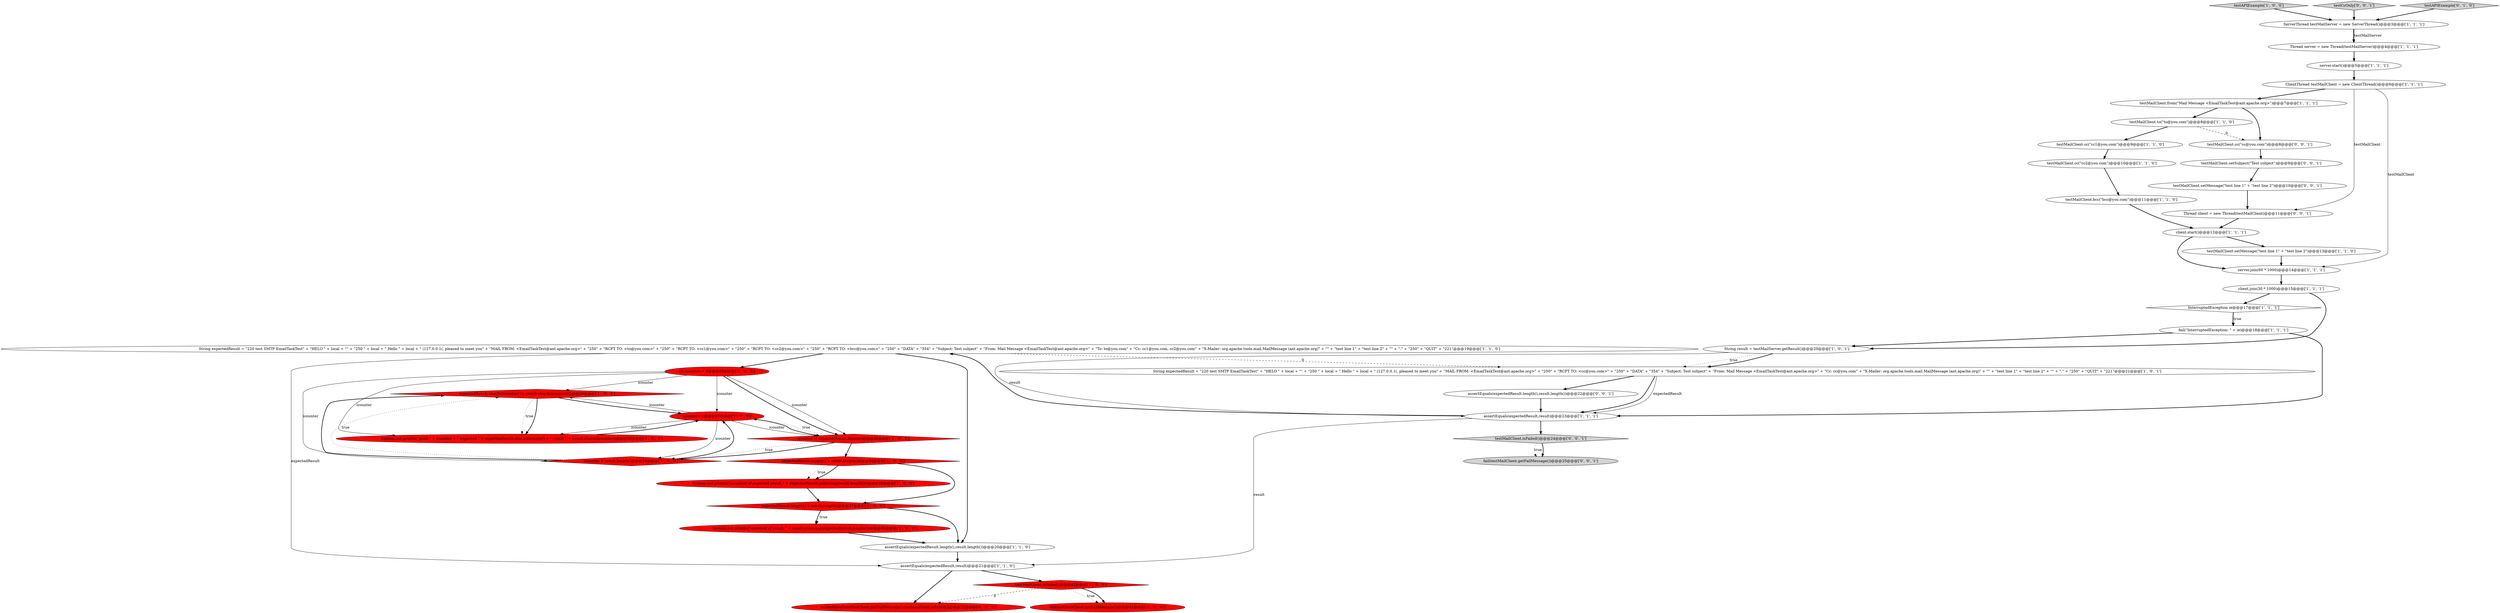 digraph {
11 [style = filled, label = "System.out.println(\"excedent of expected result \" + expectedResult.substring(result.length()))@@@35@@@['1', '0', '0']", fillcolor = red, shape = ellipse image = "AAA1AAABBB1BBB"];
0 [style = filled, label = "ServerThread testMailServer = new ServerThread()@@@3@@@['1', '1', '1']", fillcolor = white, shape = ellipse image = "AAA0AAABBB1BBB"];
13 [style = filled, label = "expectedResult.charAt(icounter) != result.charAt(icounter)@@@29@@@['1', '0', '0']", fillcolor = red, shape = diamond image = "AAA1AAABBB1BBB"];
4 [style = filled, label = "icounter < result.length()@@@28@@@['1', '0', '0']", fillcolor = red, shape = diamond image = "AAA1AAABBB1BBB"];
2 [style = filled, label = "server.join(60 * 1000)@@@14@@@['1', '1', '1']", fillcolor = white, shape = ellipse image = "AAA0AAABBB1BBB"];
35 [style = filled, label = "assertFalse(testMailClient.getFailMessage(),testMailClient.isFailed())@@@22@@@['0', '1', '0']", fillcolor = red, shape = ellipse image = "AAA1AAABBB2BBB"];
38 [style = filled, label = "testMailClient.isFailed()@@@24@@@['0', '0', '1']", fillcolor = lightgray, shape = diamond image = "AAA0AAABBB3BBB"];
30 [style = filled, label = "client.start()@@@12@@@['1', '1', '1']", fillcolor = white, shape = ellipse image = "AAA0AAABBB1BBB"];
21 [style = filled, label = "icounter++@@@27@@@['1', '0', '0']", fillcolor = red, shape = ellipse image = "AAA1AAABBB1BBB"];
28 [style = filled, label = "testMailClient.cc(\"cc2@you.com\")@@@10@@@['1', '1', '0']", fillcolor = white, shape = ellipse image = "AAA0AAABBB1BBB"];
33 [style = filled, label = "String expectedResult = \"220 test SMTP EmailTaskTest\" + \"HELO \" + local + \"\" + \"250 \" + local + \" Hello \" + local + \" (127.0.0.1(, pleased to meet you\" + \"MAIL FROM: <EmailTaskTest@ant.apache.org>\" + \"250\" + \"RCPT TO: <to@you.com>\" + \"250\" + \"RCPT TO: <cc1@you.com>\" + \"250\" + \"RCPT TO: <cc2@you.com>\" + \"250\" + \"RCPT TO: <bcc@you.com>\" + \"250\" + \"DATA\" + \"354\" + \"Subject: Test subject\" + \"From: Mail Message <EmailTaskTest@ant.apache.org>\" + \"To: to@you.com\" + \"Cc: cc1@you.com, cc2@you.com\" + \"X-Mailer: org.apache.tools.mail.MailMessage (ant.apache.org)\" + \"\" + \"test line 1\" + \"test line 2\" + \"\" + \".\" + \"250\" + \"QUIT\" + \"221\"@@@19@@@['1', '1', '0']", fillcolor = white, shape = ellipse image = "AAA0AAABBB1BBB"];
23 [style = filled, label = "icounter < expectedResult.length()@@@26@@@['1', '0', '0']", fillcolor = red, shape = diamond image = "AAA1AAABBB1BBB"];
15 [style = filled, label = "testAPIExample['1', '0', '0']", fillcolor = lightgray, shape = diamond image = "AAA0AAABBB1BBB"];
26 [style = filled, label = "server.start()@@@5@@@['1', '1', '1']", fillcolor = white, shape = ellipse image = "AAA0AAABBB1BBB"];
42 [style = filled, label = "testCcOnly['0', '0', '1']", fillcolor = lightgray, shape = diamond image = "AAA0AAABBB3BBB"];
32 [style = filled, label = "expectedResult.length() > result.length()@@@34@@@['1', '0', '0']", fillcolor = red, shape = diamond image = "AAA1AAABBB1BBB"];
29 [style = filled, label = "assertEquals(expectedResult,result)@@@23@@@['1', '1', '1']", fillcolor = white, shape = ellipse image = "AAA0AAABBB1BBB"];
36 [style = filled, label = "assertEquals(expectedResult.length(),result.length())@@@22@@@['0', '0', '1']", fillcolor = white, shape = ellipse image = "AAA0AAABBB3BBB"];
37 [style = filled, label = "Thread client = new Thread(testMailClient)@@@11@@@['0', '0', '1']", fillcolor = white, shape = ellipse image = "AAA0AAABBB3BBB"];
6 [style = filled, label = "String expectedResult = \"220 test SMTP EmailTaskTest\" + \"HELO \" + local + \"\" + \"250 \" + local + \" Hello \" + local + \" (127.0.0.1(, pleased to meet you\" + \"MAIL FROM: <EmailTaskTest@ant.apache.org>\" + \"250\" + \"RCPT TO: <cc@you.com>\" + \"250\" + \"DATA\" + \"354\" + \"Subject: Test subject\" + \"From: Mail Message <EmailTaskTest@ant.apache.org>\" + \"Cc: cc@you.com\" + \"X-Mailer: org.apache.tools.mail.MailMessage (ant.apache.org)\" + \"\" + \"test line 1\" + \"test line 2\" + \"\" + \".\" + \"250\" + \"QUIT\" + \"221\"@@@21@@@['1', '0', '1']", fillcolor = white, shape = ellipse image = "AAA0AAABBB1BBB"];
20 [style = filled, label = "fail(\"InterruptedException: \" + ie)@@@18@@@['1', '1', '1']", fillcolor = white, shape = ellipse image = "AAA0AAABBB1BBB"];
25 [style = filled, label = "expectedResult.length() < result.length()@@@37@@@['1', '0', '0']", fillcolor = red, shape = diamond image = "AAA1AAABBB1BBB"];
43 [style = filled, label = "testMailClient.setMessage(\"test line 1\" + \"test line 2\")@@@10@@@['0', '0', '1']", fillcolor = white, shape = ellipse image = "AAA0AAABBB3BBB"];
41 [style = filled, label = "testMailClient.cc(\"cc@you.com\")@@@8@@@['0', '0', '1']", fillcolor = white, shape = ellipse image = "AAA0AAABBB3BBB"];
18 [style = filled, label = "testMailClient.from(\"Mail Message <EmailTaskTest@ant.apache.org>\")@@@7@@@['1', '1', '1']", fillcolor = white, shape = ellipse image = "AAA0AAABBB1BBB"];
24 [style = filled, label = "String result = testMailServer.getResult()@@@20@@@['1', '0', '1']", fillcolor = white, shape = ellipse image = "AAA0AAABBB1BBB"];
8 [style = filled, label = "InterruptedException ie@@@17@@@['1', '1', '1']", fillcolor = white, shape = diamond image = "AAA0AAABBB1BBB"];
3 [style = filled, label = "testMailClient.bcc(\"bcc@you.com\")@@@11@@@['1', '1', '0']", fillcolor = white, shape = ellipse image = "AAA0AAABBB1BBB"];
1 [style = filled, label = "Thread server = new Thread(testMailServer)@@@4@@@['1', '1', '1']", fillcolor = white, shape = ellipse image = "AAA0AAABBB1BBB"];
27 [style = filled, label = "testMailClient.cc(\"cc1@you.com\")@@@9@@@['1', '1', '0']", fillcolor = white, shape = ellipse image = "AAA0AAABBB1BBB"];
17 [style = filled, label = "testMailClient.to(\"to@you.com\")@@@8@@@['1', '1', '0']", fillcolor = white, shape = ellipse image = "AAA0AAABBB1BBB"];
40 [style = filled, label = "fail(testMailClient.getFailMessage())@@@25@@@['0', '0', '1']", fillcolor = lightgray, shape = ellipse image = "AAA0AAABBB3BBB"];
12 [style = filled, label = "client.join(30 * 1000)@@@15@@@['1', '1', '1']", fillcolor = white, shape = ellipse image = "AAA0AAABBB1BBB"];
22 [style = filled, label = "fail(testMailClient.getFailMessage())@@@43@@@['1', '0', '0']", fillcolor = red, shape = ellipse image = "AAA1AAABBB1BBB"];
31 [style = filled, label = "testMailClient.isFailed()@@@42@@@['1', '0', '0']", fillcolor = red, shape = diamond image = "AAA1AAABBB1BBB"];
5 [style = filled, label = "System.out.println(\"excedent of result \" + result.substring(expectedResult.length()))@@@38@@@['1', '0', '0']", fillcolor = red, shape = ellipse image = "AAA1AAABBB1BBB"];
39 [style = filled, label = "testMailClient.setSubject(\"Test subject\")@@@9@@@['0', '0', '1']", fillcolor = white, shape = ellipse image = "AAA0AAABBB3BBB"];
10 [style = filled, label = "assertEquals(expectedResult,result)@@@21@@@['1', '1', '0']", fillcolor = white, shape = ellipse image = "AAA0AAABBB1BBB"];
19 [style = filled, label = "assertEquals(expectedResult.length(),result.length())@@@20@@@['1', '1', '0']", fillcolor = white, shape = ellipse image = "AAA0AAABBB1BBB"];
7 [style = filled, label = "System.out.println(\"posit \" + icounter + \" expected \" + expectedResult.charAt(icounter) + \" result \" + result.charAt(icounter))@@@30@@@['1', '0', '0']", fillcolor = red, shape = ellipse image = "AAA1AAABBB1BBB"];
9 [style = filled, label = "int icounter = 0@@@25@@@['1', '0', '0']", fillcolor = red, shape = ellipse image = "AAA1AAABBB1BBB"];
14 [style = filled, label = "testMailClient.setMessage(\"test line 1\" + \"test line 2\")@@@13@@@['1', '1', '0']", fillcolor = white, shape = ellipse image = "AAA0AAABBB1BBB"];
34 [style = filled, label = "testAPIExample['0', '1', '0']", fillcolor = lightgray, shape = diamond image = "AAA0AAABBB2BBB"];
16 [style = filled, label = "ClientThread testMailClient = new ClientThread()@@@6@@@['1', '1', '1']", fillcolor = white, shape = ellipse image = "AAA0AAABBB1BBB"];
21->4 [style = solid, label="icounter"];
24->6 [style = dotted, label="true"];
31->22 [style = dotted, label="true"];
16->18 [style = bold, label=""];
31->22 [style = bold, label=""];
10->31 [style = bold, label=""];
20->29 [style = bold, label=""];
36->29 [style = bold, label=""];
24->29 [style = solid, label="result"];
37->30 [style = bold, label=""];
27->28 [style = bold, label=""];
4->13 [style = bold, label=""];
39->43 [style = bold, label=""];
23->21 [style = dotted, label="true"];
23->4 [style = bold, label=""];
18->17 [style = bold, label=""];
23->32 [style = bold, label=""];
4->21 [style = bold, label=""];
10->35 [style = bold, label=""];
33->10 [style = solid, label="expectedResult"];
19->10 [style = bold, label=""];
9->13 [style = solid, label="icounter"];
32->11 [style = dotted, label="true"];
43->37 [style = bold, label=""];
13->7 [style = dotted, label="true"];
12->24 [style = bold, label=""];
1->26 [style = bold, label=""];
33->9 [style = bold, label=""];
21->7 [style = solid, label="icounter"];
6->36 [style = bold, label=""];
21->13 [style = solid, label="icounter"];
34->0 [style = bold, label=""];
9->21 [style = solid, label="icounter"];
2->12 [style = bold, label=""];
6->29 [style = bold, label=""];
42->0 [style = bold, label=""];
17->41 [style = dashed, label="0"];
21->23 [style = solid, label="icounter"];
9->4 [style = solid, label="icounter"];
9->23 [style = bold, label=""];
5->19 [style = bold, label=""];
26->16 [style = bold, label=""];
4->13 [style = dotted, label="true"];
6->29 [style = solid, label="expectedResult"];
25->5 [style = dotted, label="true"];
9->7 [style = solid, label="icounter"];
16->37 [style = solid, label="testMailClient"];
29->33 [style = bold, label=""];
8->20 [style = bold, label=""];
23->4 [style = dotted, label="true"];
31->35 [style = dashed, label="0"];
33->6 [style = dashed, label="0"];
12->8 [style = bold, label=""];
0->1 [style = bold, label=""];
13->7 [style = bold, label=""];
15->0 [style = bold, label=""];
32->25 [style = bold, label=""];
25->19 [style = bold, label=""];
9->23 [style = solid, label="icounter"];
7->21 [style = bold, label=""];
30->14 [style = bold, label=""];
25->5 [style = bold, label=""];
29->38 [style = bold, label=""];
14->2 [style = bold, label=""];
8->20 [style = dotted, label="true"];
28->3 [style = bold, label=""];
16->2 [style = solid, label="testMailClient"];
18->41 [style = bold, label=""];
17->27 [style = bold, label=""];
33->19 [style = bold, label=""];
41->39 [style = bold, label=""];
30->2 [style = bold, label=""];
24->6 [style = bold, label=""];
13->21 [style = bold, label=""];
3->30 [style = bold, label=""];
0->1 [style = solid, label="testMailServer"];
32->11 [style = bold, label=""];
29->10 [style = solid, label="result"];
20->24 [style = bold, label=""];
38->40 [style = bold, label=""];
38->40 [style = dotted, label="true"];
11->25 [style = bold, label=""];
21->23 [style = bold, label=""];
}
